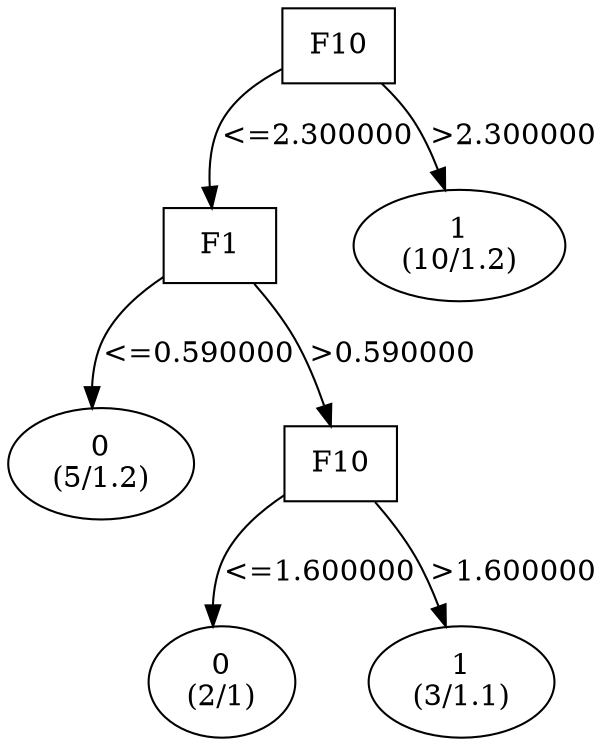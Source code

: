 digraph YaDT {
n0 [ shape=box, label="F10\n"]
n0 -> n1 [label="<=2.300000"]
n1 [ shape=box, label="F1\n"]
n1 -> n2 [label="<=0.590000"]
n2 [ shape=ellipse, label="0\n(5/1.2)"]
n1 -> n3 [label=">0.590000"]
n3 [ shape=box, label="F10\n"]
n3 -> n4 [label="<=1.600000"]
n4 [ shape=ellipse, label="0\n(2/1)"]
n3 -> n5 [label=">1.600000"]
n5 [ shape=ellipse, label="1\n(3/1.1)"]
n0 -> n8 [label=">2.300000"]
n8 [ shape=ellipse, label="1\n(10/1.2)"]
}
